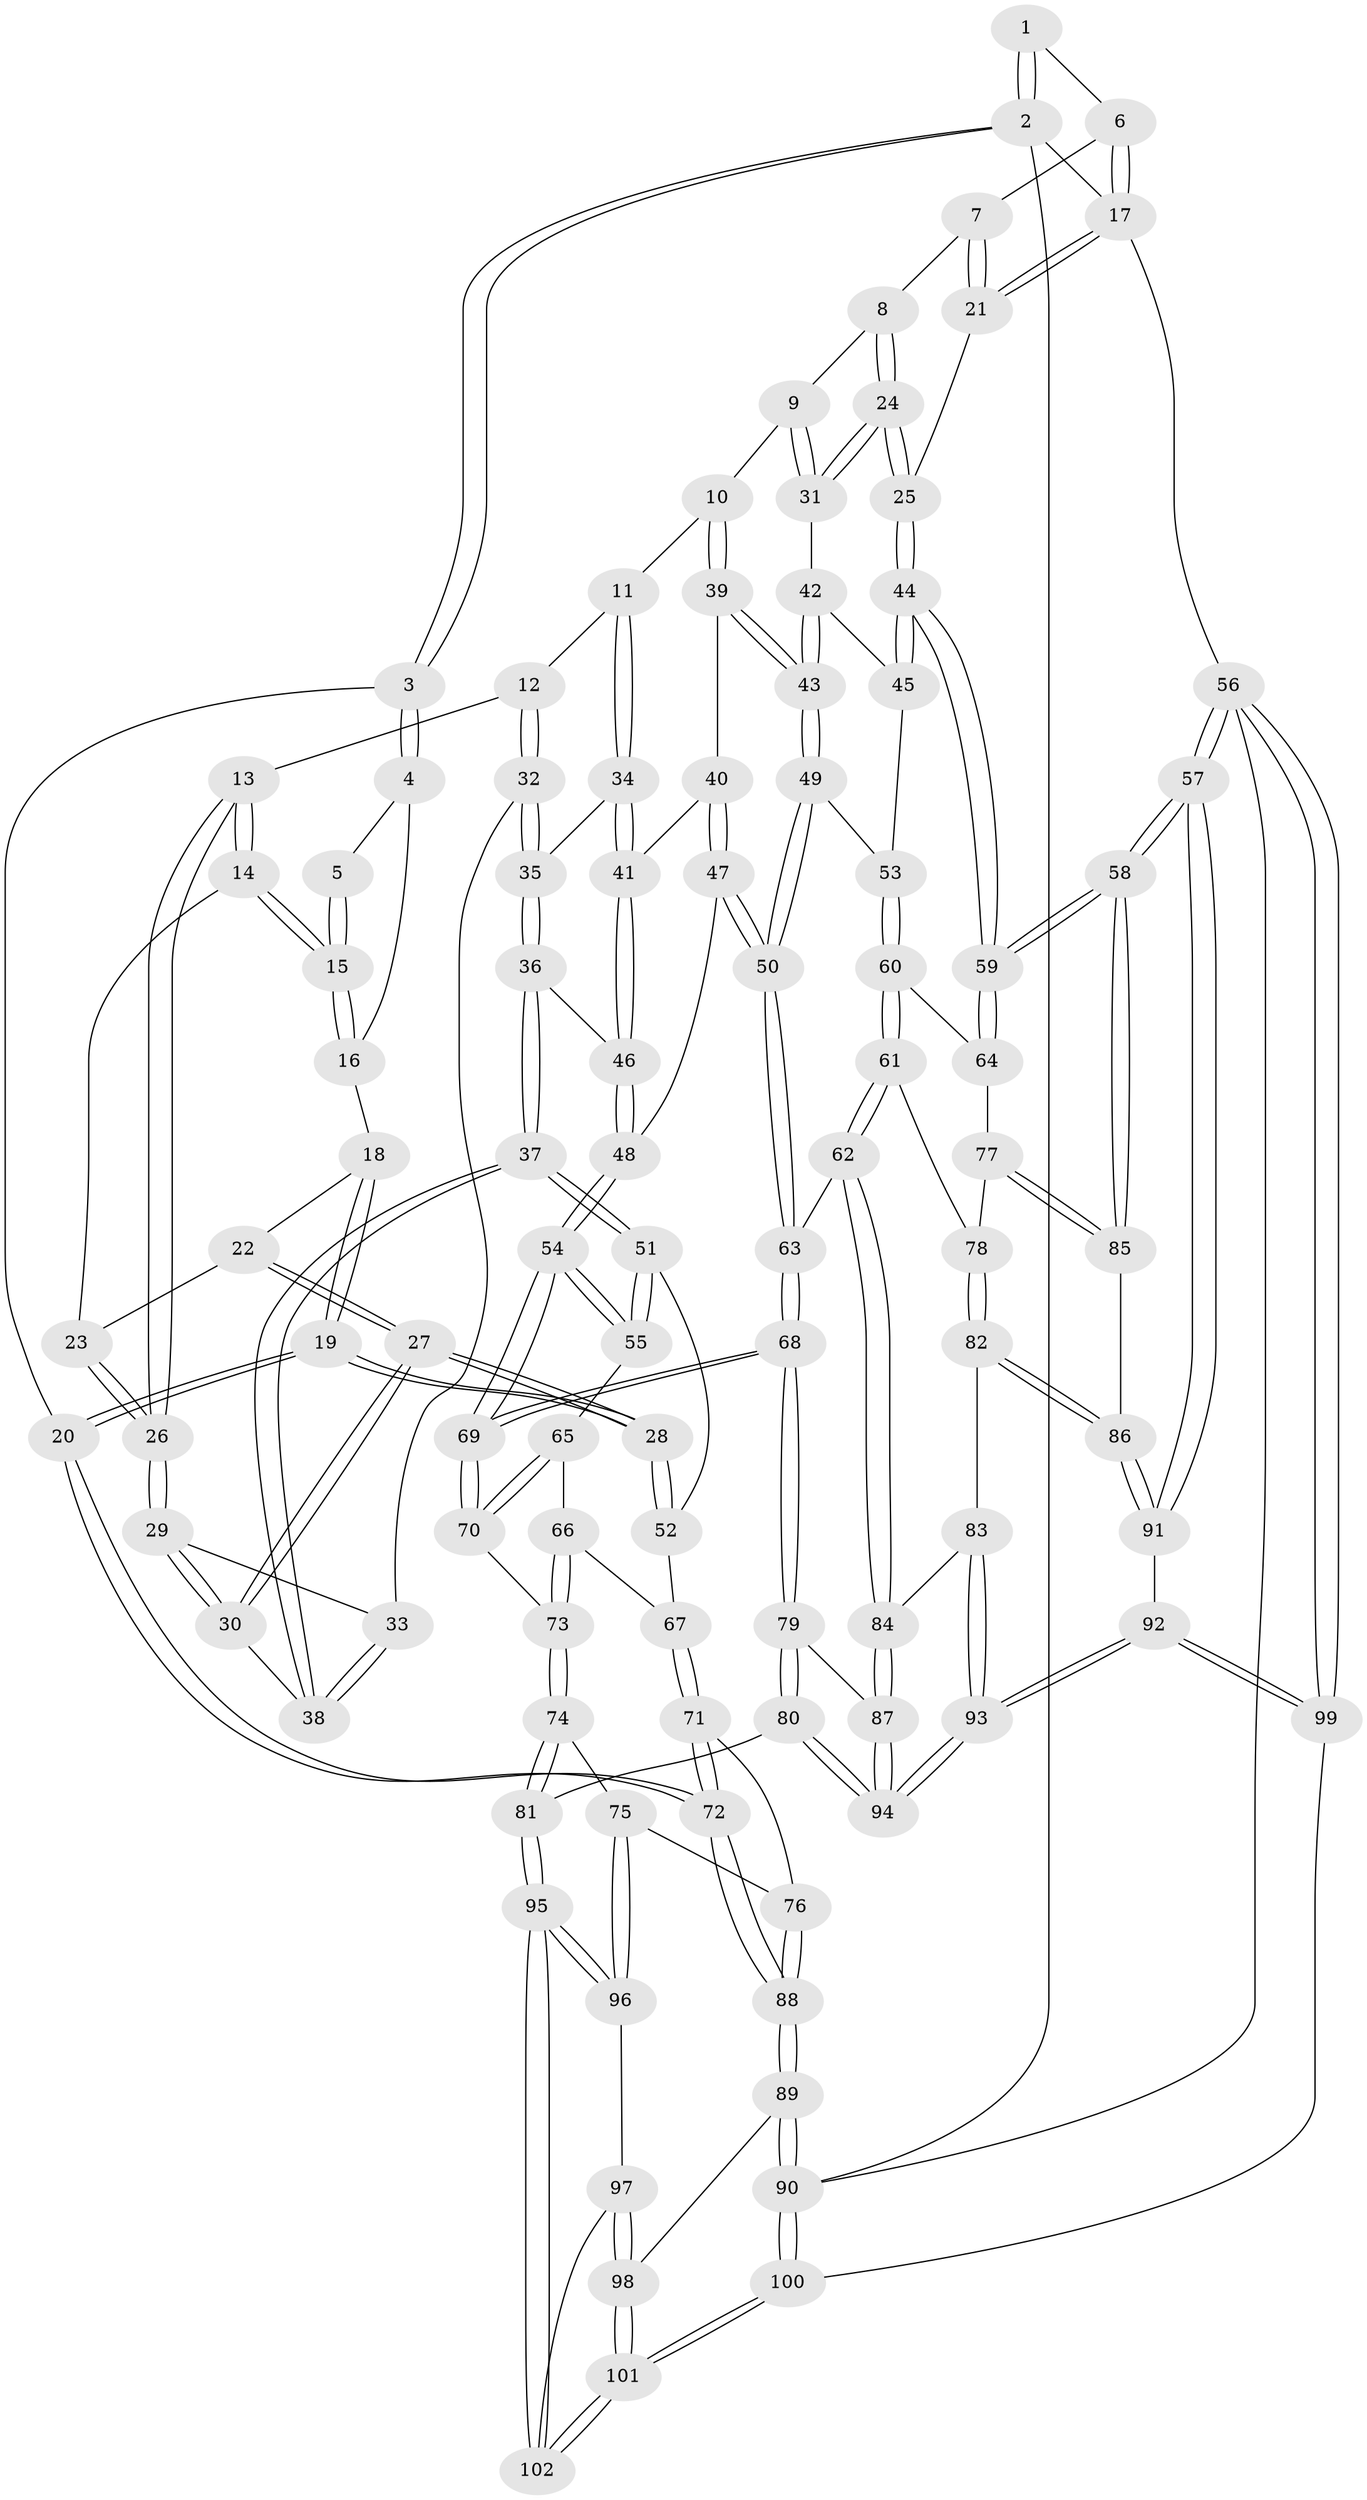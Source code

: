 // Generated by graph-tools (version 1.1) at 2025/27/03/09/25 03:27:09]
// undirected, 102 vertices, 252 edges
graph export_dot {
graph [start="1"]
  node [color=gray90,style=filled];
  1 [pos="+0.49986240784770397+0"];
  2 [pos="+0+0"];
  3 [pos="+0+0"];
  4 [pos="+0.06490429486079959+0.09535174989386157"];
  5 [pos="+0.486117575488522+0"];
  6 [pos="+0.6031999834004481+0"];
  7 [pos="+0.6245725026401412+0"];
  8 [pos="+0.6566853135055105+0.018412146252858662"];
  9 [pos="+0.6681695095953729+0.09521553548284006"];
  10 [pos="+0.6581048946574273+0.22596997779654623"];
  11 [pos="+0.5688420747219588+0.26545617352229695"];
  12 [pos="+0.38253530169898525+0.18903964423401565"];
  13 [pos="+0.3821232134081109+0.18780692468549637"];
  14 [pos="+0.37504169742972954+0.13125953590942058"];
  15 [pos="+0.3940843134449432+0.07136644149558902"];
  16 [pos="+0.09422049005447465+0.13018772702849854"];
  17 [pos="+1+0"];
  18 [pos="+0.09816753594126298+0.13887968268328538"];
  19 [pos="+0+0.46120904945763924"];
  20 [pos="+0+0.4865391484684319"];
  21 [pos="+1+0.2207893744735879"];
  22 [pos="+0.15708732292635005+0.20545575288396561"];
  23 [pos="+0.2284391671987201+0.20871570532806627"];
  24 [pos="+1+0.2398469394386773"];
  25 [pos="+1+0.22901954303648045"];
  26 [pos="+0.2559504323399978+0.31607321524866455"];
  27 [pos="+0.12885740443096497+0.3729927100886292"];
  28 [pos="+0+0.4569152105925688"];
  29 [pos="+0.25025345821446815+0.3508106691270833"];
  30 [pos="+0.24447028539540683+0.36830799346640597"];
  31 [pos="+0.9402950308439099+0.2844727409515142"];
  32 [pos="+0.39974497513190144+0.25082472802425104"];
  33 [pos="+0.39296774805507834+0.2563830213360696"];
  34 [pos="+0.4472635529790652+0.33182438215712357"];
  35 [pos="+0.44408408481104156+0.33135486365381905"];
  36 [pos="+0.38196629205271954+0.406864063964963"];
  37 [pos="+0.3313013677079219+0.4433734190450761"];
  38 [pos="+0.2730858195913323+0.38987873558030767"];
  39 [pos="+0.6805545325836+0.29592524915200724"];
  40 [pos="+0.603983740766791+0.38484725892227484"];
  41 [pos="+0.49534048154870297+0.374107359271157"];
  42 [pos="+0.9296317969972513+0.29256439738086093"];
  43 [pos="+0.7686129965064596+0.3730511581401852"];
  44 [pos="+1+0.4177274244149503"];
  45 [pos="+0.9068175177478933+0.4506404821672986"];
  46 [pos="+0.5151880973452825+0.4862384819930646"];
  47 [pos="+0.5863430555178754+0.5290423810876725"];
  48 [pos="+0.5290283018427845+0.5118666172814629"];
  49 [pos="+0.7793474233944981+0.4763944552468231"];
  50 [pos="+0.6353300470841269+0.579782366217791"];
  51 [pos="+0.3298751321758692+0.4865007737910193"];
  52 [pos="+0.17620660729683743+0.5512276810206259"];
  53 [pos="+0.8323266512167227+0.5054638594904172"];
  54 [pos="+0.3883741971902972+0.5601453204580512"];
  55 [pos="+0.37108131778435854+0.5508724180821073"];
  56 [pos="+1+1"];
  57 [pos="+1+0.9001463586853613"];
  58 [pos="+1+0.7633792795924405"];
  59 [pos="+1+0.5675249713599168"];
  60 [pos="+0.8476247617100997+0.5247829547991351"];
  61 [pos="+0.805528626650667+0.6632833083239263"];
  62 [pos="+0.681147555432789+0.6700096779393581"];
  63 [pos="+0.6345814075332776+0.6021082857819177"];
  64 [pos="+0.949556569656297+0.5824278981862941"];
  65 [pos="+0.36540161724662884+0.5569348252019187"];
  66 [pos="+0.2287409014149729+0.6219264054221152"];
  67 [pos="+0.1934641022590645+0.5992245114999207"];
  68 [pos="+0.4593287083463941+0.7208388686067818"];
  69 [pos="+0.4469567734990873+0.6994011259581127"];
  70 [pos="+0.2994629244371388+0.6580583375219368"];
  71 [pos="+0.16852478111022257+0.6535269359512345"];
  72 [pos="+0+0.662612123872486"];
  73 [pos="+0.27370613627838636+0.6790319574378134"];
  74 [pos="+0.27287319810008775+0.6894887553866"];
  75 [pos="+0.18472643998921925+0.7604438263878491"];
  76 [pos="+0.17073639452893746+0.7580553041222292"];
  77 [pos="+0.8781374622266656+0.705608363108814"];
  78 [pos="+0.8498937256595218+0.6961858069706817"];
  79 [pos="+0.44930700076300284+0.7639481678952134"];
  80 [pos="+0.43575339469815166+0.7952719498814037"];
  81 [pos="+0.41170745707011547+0.80982451394675"];
  82 [pos="+0.7802889089640999+0.7571097206975382"];
  83 [pos="+0.7631687543956168+0.7542531724724914"];
  84 [pos="+0.6830766307757531+0.6915737512175752"];
  85 [pos="+0.909678405106711+0.7699563396331982"];
  86 [pos="+0.861149162272594+0.8404244081638349"];
  87 [pos="+0.6610374359900143+0.7662711012665621"];
  88 [pos="+0+0.8779727145922981"];
  89 [pos="+0+0.9880497714901838"];
  90 [pos="+0+1"];
  91 [pos="+0.830148373581371+0.9341653332294337"];
  92 [pos="+0.7191038050234132+1"];
  93 [pos="+0.7165826585900053+1"];
  94 [pos="+0.6661175776075766+0.9474860702659067"];
  95 [pos="+0.402566771293686+0.8206719525322862"];
  96 [pos="+0.1930336689158635+0.7686438765107515"];
  97 [pos="+0.24045479407140255+0.8887284388901934"];
  98 [pos="+0.22322037148704132+0.9142383184564838"];
  99 [pos="+0.6944563351472376+1"];
  100 [pos="+0.391951672315217+1"];
  101 [pos="+0.3888556068393039+1"];
  102 [pos="+0.3953016686294669+0.8352834655831237"];
  1 -- 2;
  1 -- 2;
  1 -- 6;
  2 -- 3;
  2 -- 3;
  2 -- 17;
  2 -- 90;
  3 -- 4;
  3 -- 4;
  3 -- 20;
  4 -- 5;
  4 -- 16;
  5 -- 15;
  5 -- 15;
  6 -- 7;
  6 -- 17;
  6 -- 17;
  7 -- 8;
  7 -- 21;
  7 -- 21;
  8 -- 9;
  8 -- 24;
  8 -- 24;
  9 -- 10;
  9 -- 31;
  9 -- 31;
  10 -- 11;
  10 -- 39;
  10 -- 39;
  11 -- 12;
  11 -- 34;
  11 -- 34;
  12 -- 13;
  12 -- 32;
  12 -- 32;
  13 -- 14;
  13 -- 14;
  13 -- 26;
  13 -- 26;
  14 -- 15;
  14 -- 15;
  14 -- 23;
  15 -- 16;
  15 -- 16;
  16 -- 18;
  17 -- 21;
  17 -- 21;
  17 -- 56;
  18 -- 19;
  18 -- 19;
  18 -- 22;
  19 -- 20;
  19 -- 20;
  19 -- 28;
  19 -- 28;
  20 -- 72;
  20 -- 72;
  21 -- 25;
  22 -- 23;
  22 -- 27;
  22 -- 27;
  23 -- 26;
  23 -- 26;
  24 -- 25;
  24 -- 25;
  24 -- 31;
  24 -- 31;
  25 -- 44;
  25 -- 44;
  26 -- 29;
  26 -- 29;
  27 -- 28;
  27 -- 28;
  27 -- 30;
  27 -- 30;
  28 -- 52;
  28 -- 52;
  29 -- 30;
  29 -- 30;
  29 -- 33;
  30 -- 38;
  31 -- 42;
  32 -- 33;
  32 -- 35;
  32 -- 35;
  33 -- 38;
  33 -- 38;
  34 -- 35;
  34 -- 41;
  34 -- 41;
  35 -- 36;
  35 -- 36;
  36 -- 37;
  36 -- 37;
  36 -- 46;
  37 -- 38;
  37 -- 38;
  37 -- 51;
  37 -- 51;
  39 -- 40;
  39 -- 43;
  39 -- 43;
  40 -- 41;
  40 -- 47;
  40 -- 47;
  41 -- 46;
  41 -- 46;
  42 -- 43;
  42 -- 43;
  42 -- 45;
  43 -- 49;
  43 -- 49;
  44 -- 45;
  44 -- 45;
  44 -- 59;
  44 -- 59;
  45 -- 53;
  46 -- 48;
  46 -- 48;
  47 -- 48;
  47 -- 50;
  47 -- 50;
  48 -- 54;
  48 -- 54;
  49 -- 50;
  49 -- 50;
  49 -- 53;
  50 -- 63;
  50 -- 63;
  51 -- 52;
  51 -- 55;
  51 -- 55;
  52 -- 67;
  53 -- 60;
  53 -- 60;
  54 -- 55;
  54 -- 55;
  54 -- 69;
  54 -- 69;
  55 -- 65;
  56 -- 57;
  56 -- 57;
  56 -- 99;
  56 -- 99;
  56 -- 90;
  57 -- 58;
  57 -- 58;
  57 -- 91;
  57 -- 91;
  58 -- 59;
  58 -- 59;
  58 -- 85;
  58 -- 85;
  59 -- 64;
  59 -- 64;
  60 -- 61;
  60 -- 61;
  60 -- 64;
  61 -- 62;
  61 -- 62;
  61 -- 78;
  62 -- 63;
  62 -- 84;
  62 -- 84;
  63 -- 68;
  63 -- 68;
  64 -- 77;
  65 -- 66;
  65 -- 70;
  65 -- 70;
  66 -- 67;
  66 -- 73;
  66 -- 73;
  67 -- 71;
  67 -- 71;
  68 -- 69;
  68 -- 69;
  68 -- 79;
  68 -- 79;
  69 -- 70;
  69 -- 70;
  70 -- 73;
  71 -- 72;
  71 -- 72;
  71 -- 76;
  72 -- 88;
  72 -- 88;
  73 -- 74;
  73 -- 74;
  74 -- 75;
  74 -- 81;
  74 -- 81;
  75 -- 76;
  75 -- 96;
  75 -- 96;
  76 -- 88;
  76 -- 88;
  77 -- 78;
  77 -- 85;
  77 -- 85;
  78 -- 82;
  78 -- 82;
  79 -- 80;
  79 -- 80;
  79 -- 87;
  80 -- 81;
  80 -- 94;
  80 -- 94;
  81 -- 95;
  81 -- 95;
  82 -- 83;
  82 -- 86;
  82 -- 86;
  83 -- 84;
  83 -- 93;
  83 -- 93;
  84 -- 87;
  84 -- 87;
  85 -- 86;
  86 -- 91;
  86 -- 91;
  87 -- 94;
  87 -- 94;
  88 -- 89;
  88 -- 89;
  89 -- 90;
  89 -- 90;
  89 -- 98;
  90 -- 100;
  90 -- 100;
  91 -- 92;
  92 -- 93;
  92 -- 93;
  92 -- 99;
  92 -- 99;
  93 -- 94;
  93 -- 94;
  95 -- 96;
  95 -- 96;
  95 -- 102;
  95 -- 102;
  96 -- 97;
  97 -- 98;
  97 -- 98;
  97 -- 102;
  98 -- 101;
  98 -- 101;
  99 -- 100;
  100 -- 101;
  100 -- 101;
  101 -- 102;
  101 -- 102;
}
